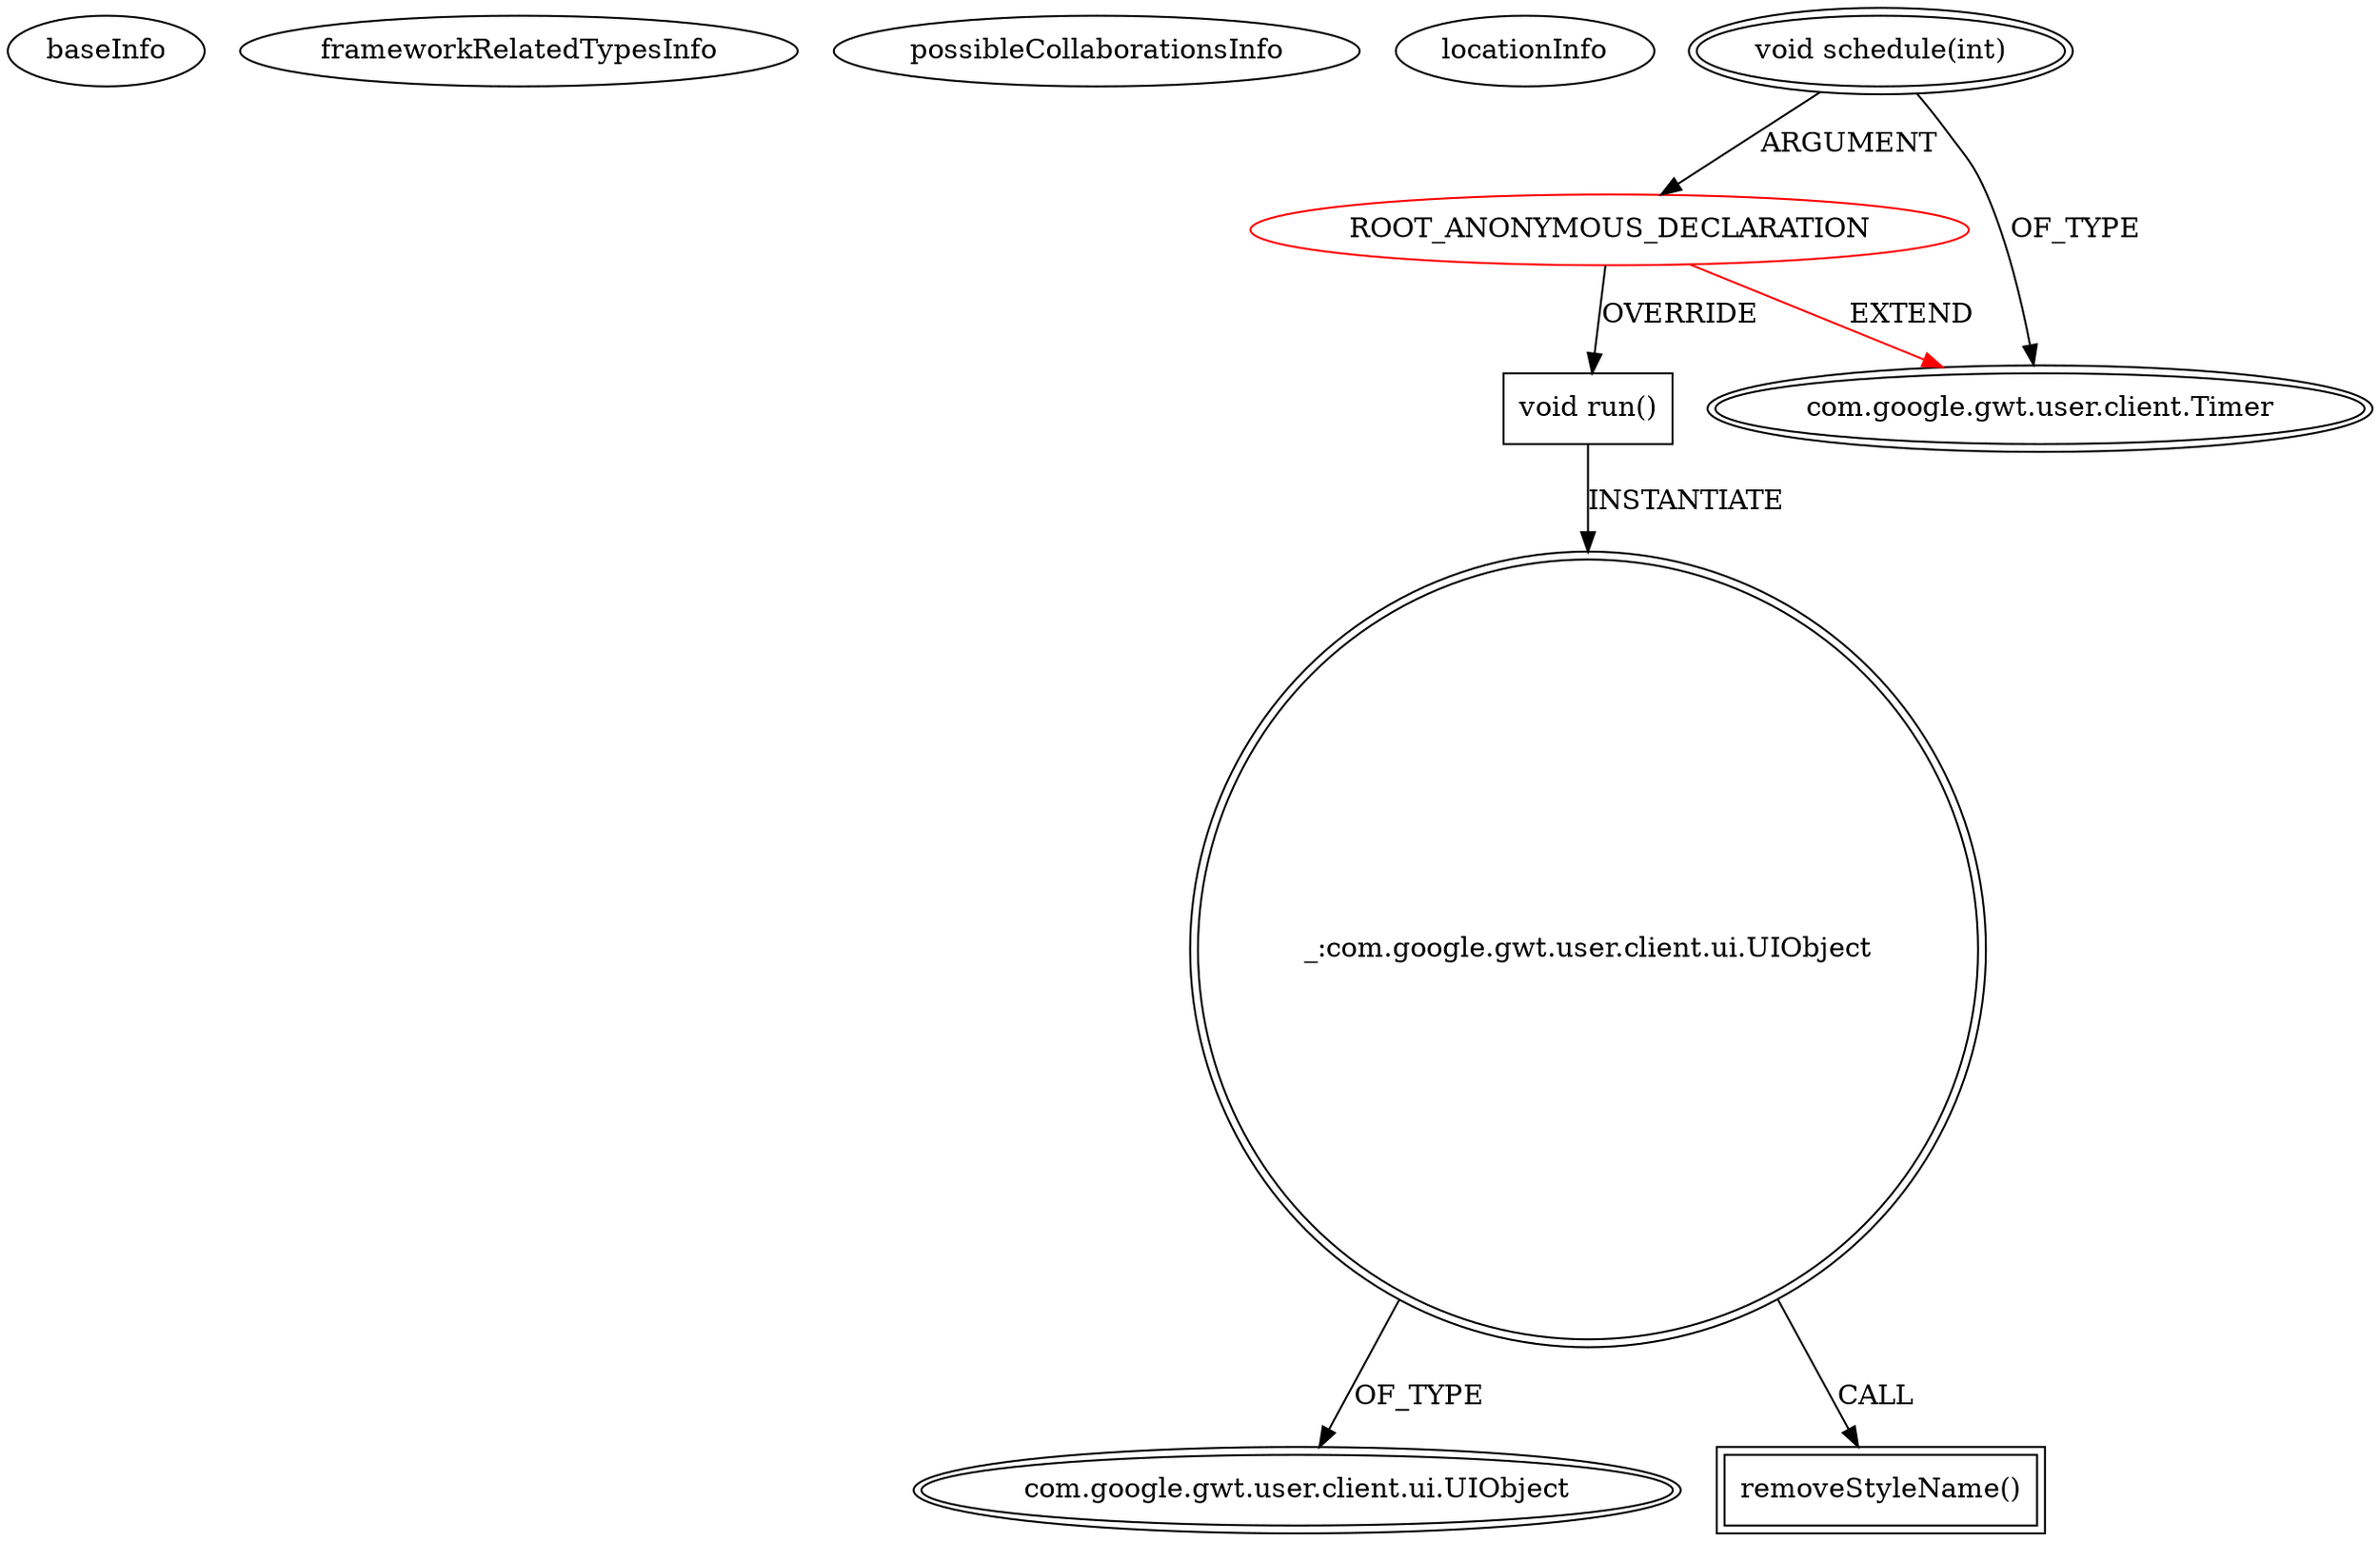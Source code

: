 digraph {
baseInfo[graphId=4191,category="extension_graph",isAnonymous=true,possibleRelation=false]
frameworkRelatedTypesInfo[0="com.google.gwt.user.client.Timer"]
possibleCollaborationsInfo[]
locationInfo[projectName="nextinterfaces-next",filePath="/nextinterfaces-next/next-master/src/next/i/view/XTableCell.java",contextSignature="void onClick(com.google.gwt.event.dom.client.ClickEvent)",graphId="4191"]
0[label="ROOT_ANONYMOUS_DECLARATION",vertexType="ROOT_ANONYMOUS_DECLARATION",isFrameworkType=false,color=red]
1[label="com.google.gwt.user.client.Timer",vertexType="FRAMEWORK_CLASS_TYPE",isFrameworkType=true,peripheries=2]
2[label="void schedule(int)",vertexType="OUTSIDE_CALL",isFrameworkType=true,peripheries=2]
4[label="void run()",vertexType="OVERRIDING_METHOD_DECLARATION",isFrameworkType=false,shape=box]
5[label="_:com.google.gwt.user.client.ui.UIObject",vertexType="VARIABLE_EXPRESION",isFrameworkType=true,peripheries=2,shape=circle]
7[label="com.google.gwt.user.client.ui.UIObject",vertexType="FRAMEWORK_CLASS_TYPE",isFrameworkType=true,peripheries=2]
6[label="removeStyleName()",vertexType="INSIDE_CALL",isFrameworkType=true,peripheries=2,shape=box]
0->1[label="EXTEND",color=red]
2->0[label="ARGUMENT"]
2->1[label="OF_TYPE"]
0->4[label="OVERRIDE"]
4->5[label="INSTANTIATE"]
5->7[label="OF_TYPE"]
5->6[label="CALL"]
}
